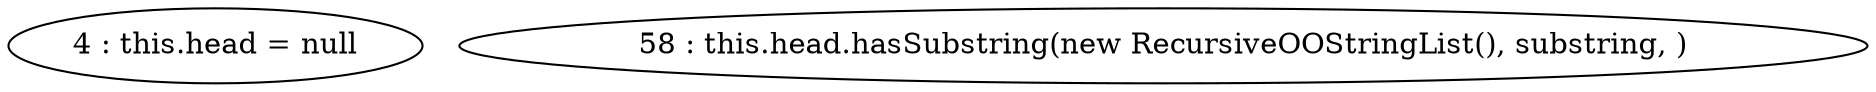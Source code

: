 digraph G {
"4 : this.head = null"
"58 : this.head.hasSubstring(new RecursiveOOStringList(), substring, )"
}